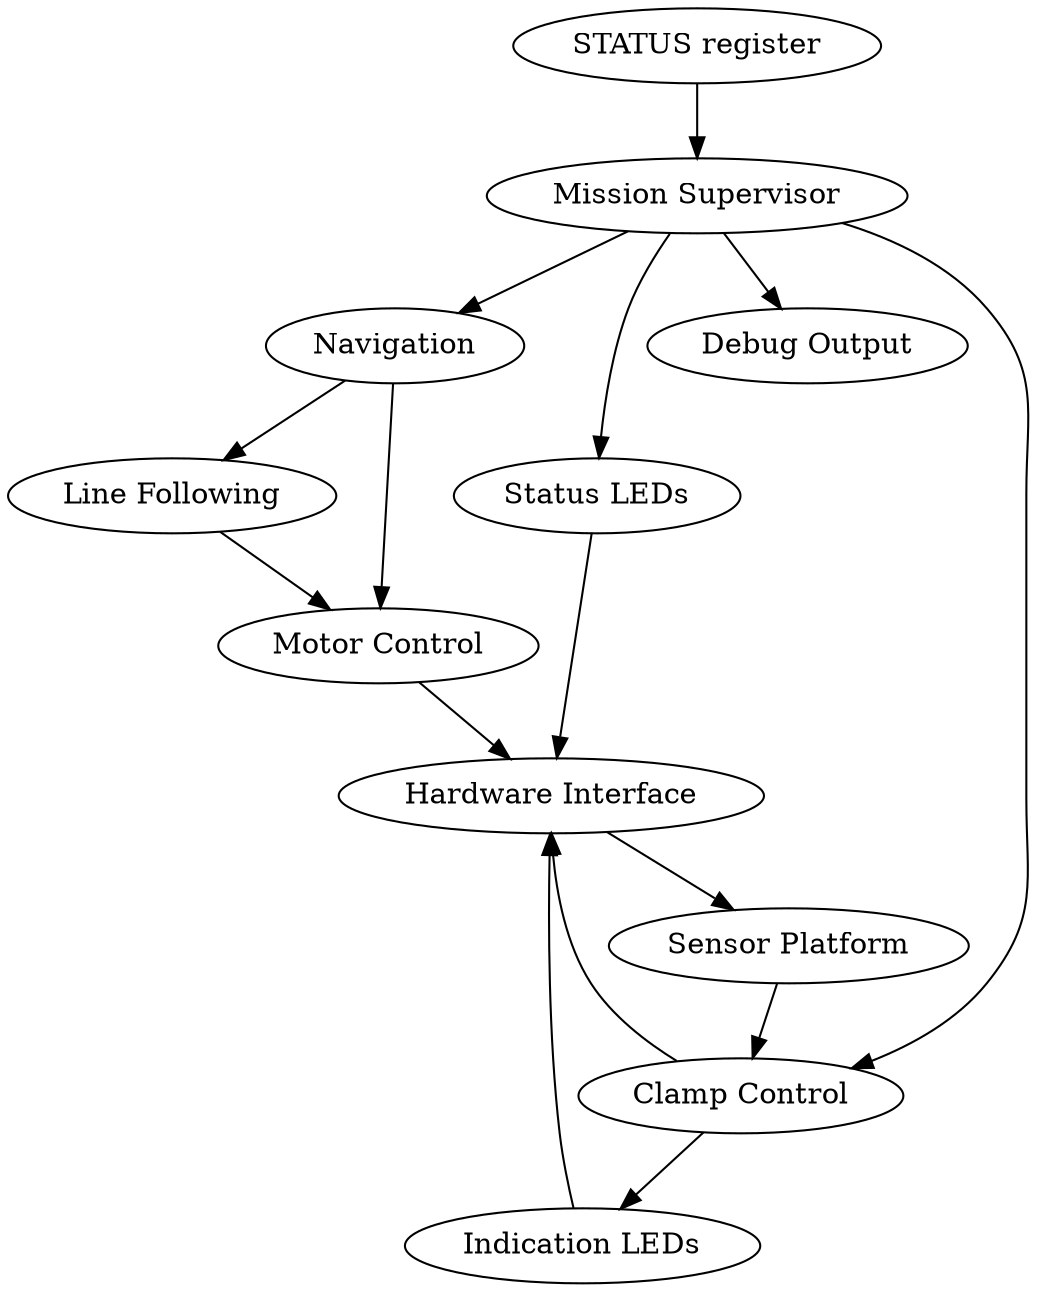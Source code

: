 digraph layout {
    "STATUS register" -> "Mission Supervisor";
    "Mission Supervisor" -> "Navigation";
    "Navigation" -> "Line Following";
    "Line Following" -> "Motor Control";
    "Navigation" -> "Motor Control";
    "Mission Supervisor" -> "Clamp Control";
    "Mission Supervisor" -> "Debug Output";
    "Mission Supervisor" -> "Status LEDs";
    "Motor Control" -> "Hardware Interface";
    "Sensor Platform" -> "Clamp Control";
    "Clamp Control" -> "Indication LEDs";
    "Indication LEDs" -> "Hardware Interface";
    "Clamp Control" -> "Hardware Interface";
    "Status LEDs" -> "Hardware Interface";
    "Hardware Interface" -> "Sensor Platform";
}
